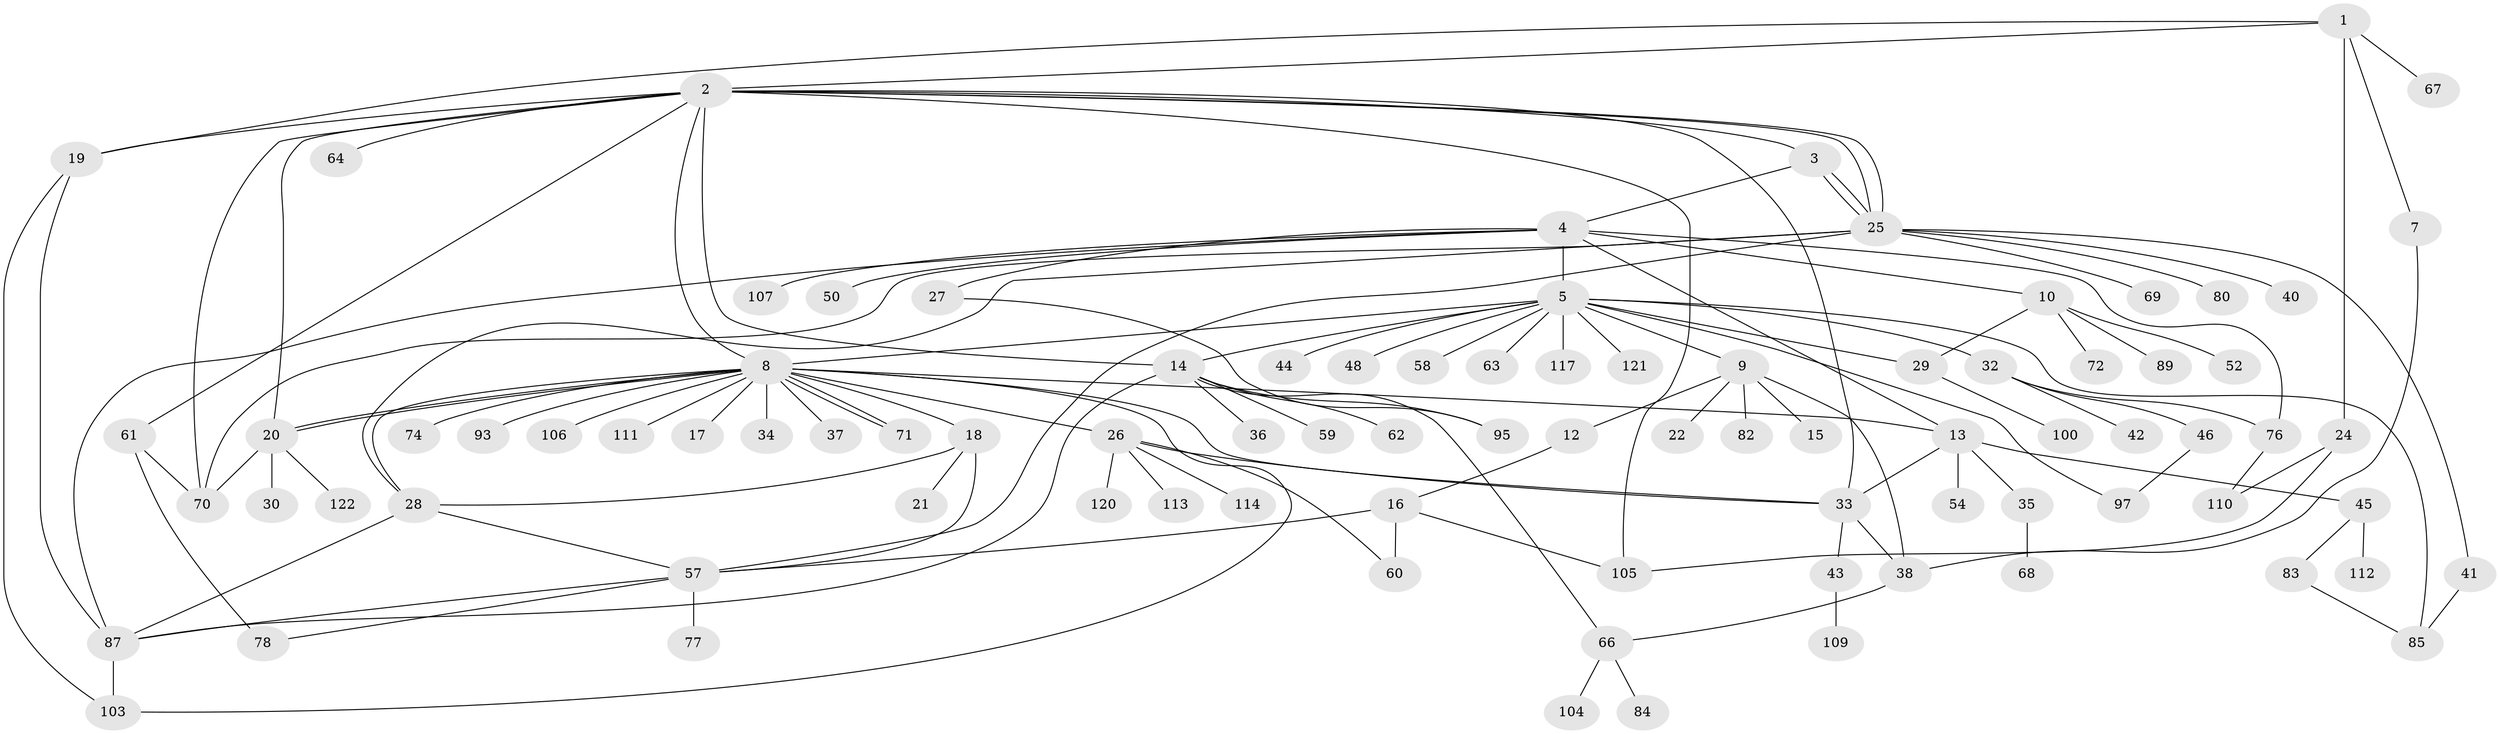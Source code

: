 // Generated by graph-tools (version 1.1) at 2025/23/03/03/25 07:23:52]
// undirected, 90 vertices, 130 edges
graph export_dot {
graph [start="1"]
  node [color=gray90,style=filled];
  1 [super="+39"];
  2 [super="+118"];
  3;
  4 [super="+6"];
  5 [super="+81"];
  7;
  8 [super="+11"];
  9 [super="+94"];
  10 [super="+23"];
  12;
  13 [super="+31"];
  14 [super="+47"];
  15;
  16 [super="+90"];
  17;
  18 [super="+73"];
  19 [super="+91"];
  20 [super="+75"];
  21;
  22;
  24 [super="+102"];
  25 [super="+65"];
  26 [super="+51"];
  27;
  28 [super="+116"];
  29 [super="+55"];
  30;
  32 [super="+53"];
  33 [super="+115"];
  34;
  35;
  36;
  37;
  38 [super="+96"];
  40;
  41;
  42 [super="+56"];
  43;
  44;
  45 [super="+49"];
  46;
  48;
  50;
  52;
  54;
  57 [super="+101"];
  58;
  59;
  60;
  61 [super="+86"];
  62;
  63;
  64;
  66 [super="+79"];
  67;
  68;
  69 [super="+92"];
  70;
  71;
  72 [super="+108"];
  74;
  76 [super="+119"];
  77;
  78;
  80;
  82;
  83;
  84;
  85 [super="+99"];
  87 [super="+88"];
  89;
  93;
  95;
  97 [super="+98"];
  100;
  103;
  104;
  105;
  106;
  107;
  109;
  110;
  111;
  112;
  113;
  114;
  117;
  120;
  121;
  122;
  1 -- 2;
  1 -- 7;
  1 -- 19;
  1 -- 24;
  1 -- 67;
  2 -- 3;
  2 -- 8;
  2 -- 14 [weight=2];
  2 -- 19;
  2 -- 20;
  2 -- 25;
  2 -- 25;
  2 -- 61;
  2 -- 64;
  2 -- 70;
  2 -- 105;
  2 -- 33;
  3 -- 4;
  3 -- 25;
  3 -- 25;
  4 -- 5;
  4 -- 27;
  4 -- 50;
  4 -- 87;
  4 -- 10;
  4 -- 107;
  4 -- 76;
  4 -- 13;
  5 -- 9;
  5 -- 14;
  5 -- 32;
  5 -- 44;
  5 -- 48;
  5 -- 58;
  5 -- 63;
  5 -- 97;
  5 -- 117;
  5 -- 121;
  5 -- 29;
  5 -- 85;
  5 -- 8;
  7 -- 38;
  8 -- 13;
  8 -- 17;
  8 -- 18;
  8 -- 20;
  8 -- 20;
  8 -- 34;
  8 -- 71;
  8 -- 71;
  8 -- 74;
  8 -- 93;
  8 -- 103;
  8 -- 106;
  8 -- 28;
  8 -- 37;
  8 -- 26;
  8 -- 111;
  8 -- 33;
  9 -- 12;
  9 -- 15;
  9 -- 22;
  9 -- 38;
  9 -- 82;
  10 -- 29;
  10 -- 52;
  10 -- 72;
  10 -- 89;
  12 -- 16;
  13 -- 33;
  13 -- 35;
  13 -- 45;
  13 -- 54;
  14 -- 36;
  14 -- 59;
  14 -- 62;
  14 -- 87;
  14 -- 66;
  14 -- 95;
  16 -- 105;
  16 -- 60;
  16 -- 57;
  18 -- 21;
  18 -- 28;
  18 -- 57;
  19 -- 87;
  19 -- 103;
  20 -- 30;
  20 -- 70;
  20 -- 122;
  24 -- 110;
  24 -- 105;
  25 -- 28;
  25 -- 40;
  25 -- 41;
  25 -- 69;
  25 -- 70;
  25 -- 80;
  25 -- 57;
  26 -- 33;
  26 -- 113;
  26 -- 114;
  26 -- 120;
  26 -- 60;
  27 -- 95;
  28 -- 87;
  28 -- 57;
  29 -- 100;
  32 -- 42;
  32 -- 46;
  32 -- 76;
  33 -- 43;
  33 -- 38;
  35 -- 68;
  38 -- 66;
  41 -- 85;
  43 -- 109;
  45 -- 83;
  45 -- 112;
  46 -- 97;
  57 -- 77;
  57 -- 78;
  57 -- 87;
  61 -- 70;
  61 -- 78;
  66 -- 84;
  66 -- 104;
  76 -- 110;
  83 -- 85;
  87 -- 103;
}
